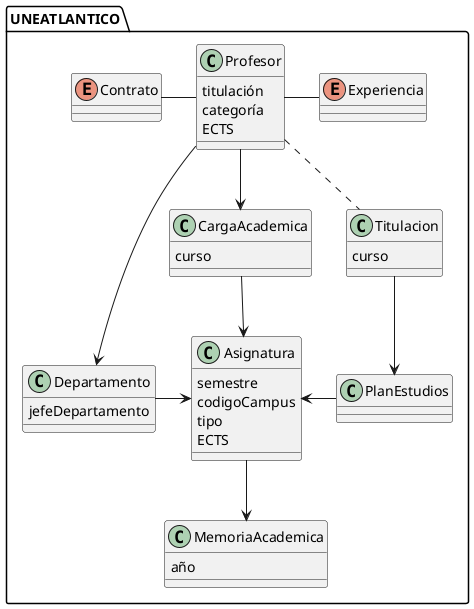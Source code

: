 @startuml
package UNEATLANTICO{

    class Titulacion{
        curso
    }

    class Departamento{
        jefeDepartamento

    }

    class Profesor{
        titulación
        categoría
        ECTS
    }

    Enum Contrato{
    }

    Enum Experiencia

    class Asignatura{

        semestre
        codigoCampus
        tipo
        ECTS
    }

    class PlanEstudios{
    }

    class MemoriaAcademica{
        año
    }

    class CargaAcademica{
        curso
    }
}

Profesor --> Departamento
Profesor -d-> CargaAcademica
CargaAcademica -d-> Asignatura
PlanEstudios -l-> Asignatura
Departamento -> Asignatura
Titulacion -d-> PlanEstudios
Asignatura -d-> MemoriaAcademica

Profesor .. Titulacion
Profesor -l- Contrato
Profesor -r- Experiencia


@enduml